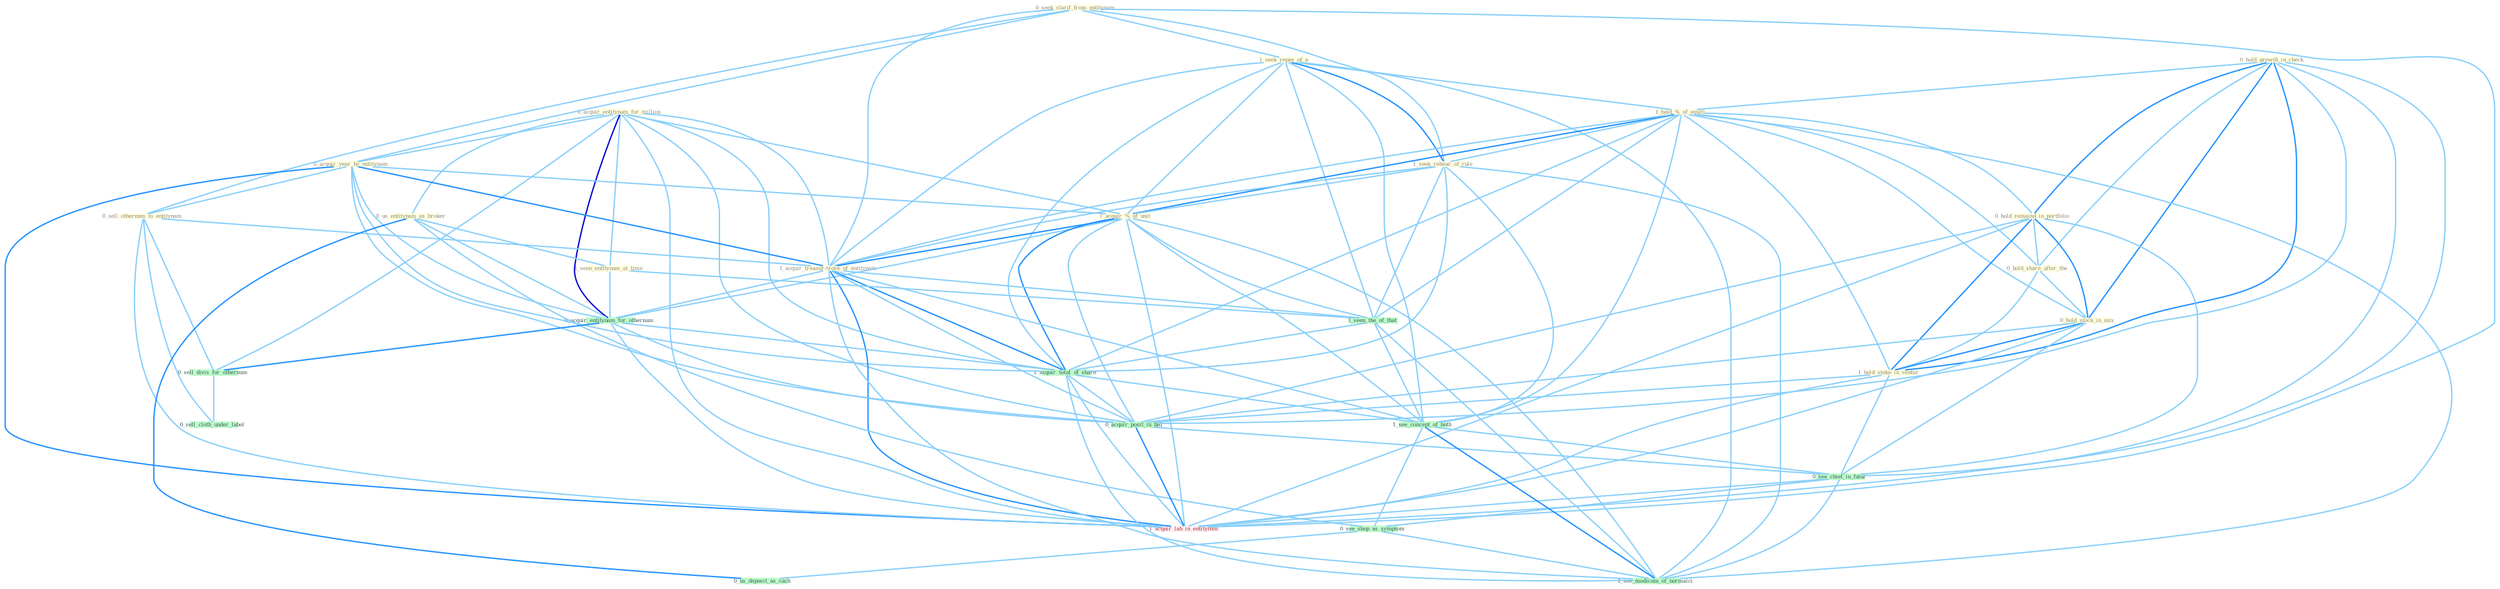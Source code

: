 Graph G{ 
    node
    [shape=polygon,style=filled,width=.5,height=.06,color="#BDFCC9",fixedsize=true,fontsize=4,
    fontcolor="#2f4f4f"];
    {node
    [color="#ffffe0", fontcolor="#8b7d6b"] "0_acquir_entitynam_for_million " "0_seek_clarif_from_entitynam " "0_acquir_year_by_entitynam " "0_hold_growth_in_check " "1_seek_repay_of_a " "1_hold_%_of_equiti " "1_seek_rehear_of_rule " "1_acquir_%_of_unit " "0_sell_othernum_to_entitynam " "0_hold_remaind_in_portfolio " "0_hold_share_after_the " "0_hold_stock_in_mix " "1_acquir_treasur-trove_of_entitynam " "0_us_entitynam_as_broker " "1_hold_stake_in_ventur " "1_seen_entitynam_at_time "}
{node [color="#fff0f5", fontcolor="#b22222"] "1_acquir_lab_in_entitynam "}
edge [color="#B0E2FF"];

	"0_acquir_entitynam_for_million " -- "0_acquir_year_by_entitynam " [w="1", color="#87cefa" ];
	"0_acquir_entitynam_for_million " -- "1_acquir_%_of_unit " [w="1", color="#87cefa" ];
	"0_acquir_entitynam_for_million " -- "1_acquir_treasur-trove_of_entitynam " [w="1", color="#87cefa" ];
	"0_acquir_entitynam_for_million " -- "0_us_entitynam_as_broker " [w="1", color="#87cefa" ];
	"0_acquir_entitynam_for_million " -- "1_seen_entitynam_at_time " [w="1", color="#87cefa" ];
	"0_acquir_entitynam_for_million " -- "0_acquir_entitynam_for_othernum " [w="3", color="#0000cd" , len=0.6];
	"0_acquir_entitynam_for_million " -- "0_sell_divis_for_othernum " [w="1", color="#87cefa" ];
	"0_acquir_entitynam_for_million " -- "1_acquir_total_of_share " [w="1", color="#87cefa" ];
	"0_acquir_entitynam_for_million " -- "0_acquir_posit_in_bid " [w="1", color="#87cefa" ];
	"0_acquir_entitynam_for_million " -- "1_acquir_lab_in_entitynam " [w="1", color="#87cefa" ];
	"0_seek_clarif_from_entitynam " -- "0_acquir_year_by_entitynam " [w="1", color="#87cefa" ];
	"0_seek_clarif_from_entitynam " -- "1_seek_repay_of_a " [w="1", color="#87cefa" ];
	"0_seek_clarif_from_entitynam " -- "1_seek_rehear_of_rule " [w="1", color="#87cefa" ];
	"0_seek_clarif_from_entitynam " -- "0_sell_othernum_to_entitynam " [w="1", color="#87cefa" ];
	"0_seek_clarif_from_entitynam " -- "1_acquir_treasur-trove_of_entitynam " [w="1", color="#87cefa" ];
	"0_seek_clarif_from_entitynam " -- "1_acquir_lab_in_entitynam " [w="1", color="#87cefa" ];
	"0_acquir_year_by_entitynam " -- "1_acquir_%_of_unit " [w="1", color="#87cefa" ];
	"0_acquir_year_by_entitynam " -- "0_sell_othernum_to_entitynam " [w="1", color="#87cefa" ];
	"0_acquir_year_by_entitynam " -- "1_acquir_treasur-trove_of_entitynam " [w="2", color="#1e90ff" , len=0.8];
	"0_acquir_year_by_entitynam " -- "0_acquir_entitynam_for_othernum " [w="1", color="#87cefa" ];
	"0_acquir_year_by_entitynam " -- "1_acquir_total_of_share " [w="1", color="#87cefa" ];
	"0_acquir_year_by_entitynam " -- "0_acquir_posit_in_bid " [w="1", color="#87cefa" ];
	"0_acquir_year_by_entitynam " -- "1_acquir_lab_in_entitynam " [w="2", color="#1e90ff" , len=0.8];
	"0_hold_growth_in_check " -- "1_hold_%_of_equiti " [w="1", color="#87cefa" ];
	"0_hold_growth_in_check " -- "0_hold_remaind_in_portfolio " [w="2", color="#1e90ff" , len=0.8];
	"0_hold_growth_in_check " -- "0_hold_share_after_the " [w="1", color="#87cefa" ];
	"0_hold_growth_in_check " -- "0_hold_stock_in_mix " [w="2", color="#1e90ff" , len=0.8];
	"0_hold_growth_in_check " -- "1_hold_stake_in_ventur " [w="2", color="#1e90ff" , len=0.8];
	"0_hold_growth_in_check " -- "0_acquir_posit_in_bid " [w="1", color="#87cefa" ];
	"0_hold_growth_in_check " -- "0_see_chief_in_futur " [w="1", color="#87cefa" ];
	"0_hold_growth_in_check " -- "1_acquir_lab_in_entitynam " [w="1", color="#87cefa" ];
	"1_seek_repay_of_a " -- "1_hold_%_of_equiti " [w="1", color="#87cefa" ];
	"1_seek_repay_of_a " -- "1_seek_rehear_of_rule " [w="2", color="#1e90ff" , len=0.8];
	"1_seek_repay_of_a " -- "1_acquir_%_of_unit " [w="1", color="#87cefa" ];
	"1_seek_repay_of_a " -- "1_acquir_treasur-trove_of_entitynam " [w="1", color="#87cefa" ];
	"1_seek_repay_of_a " -- "1_seen_the_of_that " [w="1", color="#87cefa" ];
	"1_seek_repay_of_a " -- "1_acquir_total_of_share " [w="1", color="#87cefa" ];
	"1_seek_repay_of_a " -- "1_see_concept_of_both " [w="1", color="#87cefa" ];
	"1_seek_repay_of_a " -- "1_see_modicum_of_normalci " [w="1", color="#87cefa" ];
	"1_hold_%_of_equiti " -- "1_seek_rehear_of_rule " [w="1", color="#87cefa" ];
	"1_hold_%_of_equiti " -- "1_acquir_%_of_unit " [w="2", color="#1e90ff" , len=0.8];
	"1_hold_%_of_equiti " -- "0_hold_remaind_in_portfolio " [w="1", color="#87cefa" ];
	"1_hold_%_of_equiti " -- "0_hold_share_after_the " [w="1", color="#87cefa" ];
	"1_hold_%_of_equiti " -- "0_hold_stock_in_mix " [w="1", color="#87cefa" ];
	"1_hold_%_of_equiti " -- "1_acquir_treasur-trove_of_entitynam " [w="1", color="#87cefa" ];
	"1_hold_%_of_equiti " -- "1_hold_stake_in_ventur " [w="1", color="#87cefa" ];
	"1_hold_%_of_equiti " -- "1_seen_the_of_that " [w="1", color="#87cefa" ];
	"1_hold_%_of_equiti " -- "1_acquir_total_of_share " [w="1", color="#87cefa" ];
	"1_hold_%_of_equiti " -- "1_see_concept_of_both " [w="1", color="#87cefa" ];
	"1_hold_%_of_equiti " -- "1_see_modicum_of_normalci " [w="1", color="#87cefa" ];
	"1_seek_rehear_of_rule " -- "1_acquir_%_of_unit " [w="1", color="#87cefa" ];
	"1_seek_rehear_of_rule " -- "1_acquir_treasur-trove_of_entitynam " [w="1", color="#87cefa" ];
	"1_seek_rehear_of_rule " -- "1_seen_the_of_that " [w="1", color="#87cefa" ];
	"1_seek_rehear_of_rule " -- "1_acquir_total_of_share " [w="1", color="#87cefa" ];
	"1_seek_rehear_of_rule " -- "1_see_concept_of_both " [w="1", color="#87cefa" ];
	"1_seek_rehear_of_rule " -- "1_see_modicum_of_normalci " [w="1", color="#87cefa" ];
	"1_acquir_%_of_unit " -- "1_acquir_treasur-trove_of_entitynam " [w="2", color="#1e90ff" , len=0.8];
	"1_acquir_%_of_unit " -- "0_acquir_entitynam_for_othernum " [w="1", color="#87cefa" ];
	"1_acquir_%_of_unit " -- "1_seen_the_of_that " [w="1", color="#87cefa" ];
	"1_acquir_%_of_unit " -- "1_acquir_total_of_share " [w="2", color="#1e90ff" , len=0.8];
	"1_acquir_%_of_unit " -- "0_acquir_posit_in_bid " [w="1", color="#87cefa" ];
	"1_acquir_%_of_unit " -- "1_see_concept_of_both " [w="1", color="#87cefa" ];
	"1_acquir_%_of_unit " -- "1_acquir_lab_in_entitynam " [w="1", color="#87cefa" ];
	"1_acquir_%_of_unit " -- "1_see_modicum_of_normalci " [w="1", color="#87cefa" ];
	"0_sell_othernum_to_entitynam " -- "1_acquir_treasur-trove_of_entitynam " [w="1", color="#87cefa" ];
	"0_sell_othernum_to_entitynam " -- "0_sell_divis_for_othernum " [w="1", color="#87cefa" ];
	"0_sell_othernum_to_entitynam " -- "0_sell_cloth_under_label " [w="1", color="#87cefa" ];
	"0_sell_othernum_to_entitynam " -- "1_acquir_lab_in_entitynam " [w="1", color="#87cefa" ];
	"0_hold_remaind_in_portfolio " -- "0_hold_share_after_the " [w="1", color="#87cefa" ];
	"0_hold_remaind_in_portfolio " -- "0_hold_stock_in_mix " [w="2", color="#1e90ff" , len=0.8];
	"0_hold_remaind_in_portfolio " -- "1_hold_stake_in_ventur " [w="2", color="#1e90ff" , len=0.8];
	"0_hold_remaind_in_portfolio " -- "0_acquir_posit_in_bid " [w="1", color="#87cefa" ];
	"0_hold_remaind_in_portfolio " -- "0_see_chief_in_futur " [w="1", color="#87cefa" ];
	"0_hold_remaind_in_portfolio " -- "1_acquir_lab_in_entitynam " [w="1", color="#87cefa" ];
	"0_hold_share_after_the " -- "0_hold_stock_in_mix " [w="1", color="#87cefa" ];
	"0_hold_share_after_the " -- "1_hold_stake_in_ventur " [w="1", color="#87cefa" ];
	"0_hold_stock_in_mix " -- "1_hold_stake_in_ventur " [w="2", color="#1e90ff" , len=0.8];
	"0_hold_stock_in_mix " -- "0_acquir_posit_in_bid " [w="1", color="#87cefa" ];
	"0_hold_stock_in_mix " -- "0_see_chief_in_futur " [w="1", color="#87cefa" ];
	"0_hold_stock_in_mix " -- "1_acquir_lab_in_entitynam " [w="1", color="#87cefa" ];
	"1_acquir_treasur-trove_of_entitynam " -- "0_acquir_entitynam_for_othernum " [w="1", color="#87cefa" ];
	"1_acquir_treasur-trove_of_entitynam " -- "1_seen_the_of_that " [w="1", color="#87cefa" ];
	"1_acquir_treasur-trove_of_entitynam " -- "1_acquir_total_of_share " [w="2", color="#1e90ff" , len=0.8];
	"1_acquir_treasur-trove_of_entitynam " -- "0_acquir_posit_in_bid " [w="1", color="#87cefa" ];
	"1_acquir_treasur-trove_of_entitynam " -- "1_see_concept_of_both " [w="1", color="#87cefa" ];
	"1_acquir_treasur-trove_of_entitynam " -- "1_acquir_lab_in_entitynam " [w="2", color="#1e90ff" , len=0.8];
	"1_acquir_treasur-trove_of_entitynam " -- "1_see_modicum_of_normalci " [w="1", color="#87cefa" ];
	"0_us_entitynam_as_broker " -- "1_seen_entitynam_at_time " [w="1", color="#87cefa" ];
	"0_us_entitynam_as_broker " -- "0_acquir_entitynam_for_othernum " [w="1", color="#87cefa" ];
	"0_us_entitynam_as_broker " -- "0_see_shop_as_symptom " [w="1", color="#87cefa" ];
	"0_us_entitynam_as_broker " -- "0_us_deposit_as_cach " [w="2", color="#1e90ff" , len=0.8];
	"1_hold_stake_in_ventur " -- "0_acquir_posit_in_bid " [w="1", color="#87cefa" ];
	"1_hold_stake_in_ventur " -- "0_see_chief_in_futur " [w="1", color="#87cefa" ];
	"1_hold_stake_in_ventur " -- "1_acquir_lab_in_entitynam " [w="1", color="#87cefa" ];
	"1_seen_entitynam_at_time " -- "0_acquir_entitynam_for_othernum " [w="1", color="#87cefa" ];
	"1_seen_entitynam_at_time " -- "1_seen_the_of_that " [w="1", color="#87cefa" ];
	"0_acquir_entitynam_for_othernum " -- "0_sell_divis_for_othernum " [w="2", color="#1e90ff" , len=0.8];
	"0_acquir_entitynam_for_othernum " -- "1_acquir_total_of_share " [w="1", color="#87cefa" ];
	"0_acquir_entitynam_for_othernum " -- "0_acquir_posit_in_bid " [w="1", color="#87cefa" ];
	"0_acquir_entitynam_for_othernum " -- "1_acquir_lab_in_entitynam " [w="1", color="#87cefa" ];
	"1_seen_the_of_that " -- "1_acquir_total_of_share " [w="1", color="#87cefa" ];
	"1_seen_the_of_that " -- "1_see_concept_of_both " [w="1", color="#87cefa" ];
	"1_seen_the_of_that " -- "1_see_modicum_of_normalci " [w="1", color="#87cefa" ];
	"0_sell_divis_for_othernum " -- "0_sell_cloth_under_label " [w="1", color="#87cefa" ];
	"1_acquir_total_of_share " -- "0_acquir_posit_in_bid " [w="1", color="#87cefa" ];
	"1_acquir_total_of_share " -- "1_see_concept_of_both " [w="1", color="#87cefa" ];
	"1_acquir_total_of_share " -- "1_acquir_lab_in_entitynam " [w="1", color="#87cefa" ];
	"1_acquir_total_of_share " -- "1_see_modicum_of_normalci " [w="1", color="#87cefa" ];
	"0_acquir_posit_in_bid " -- "0_see_chief_in_futur " [w="1", color="#87cefa" ];
	"0_acquir_posit_in_bid " -- "1_acquir_lab_in_entitynam " [w="2", color="#1e90ff" , len=0.8];
	"1_see_concept_of_both " -- "0_see_chief_in_futur " [w="1", color="#87cefa" ];
	"1_see_concept_of_both " -- "0_see_shop_as_symptom " [w="1", color="#87cefa" ];
	"1_see_concept_of_both " -- "1_see_modicum_of_normalci " [w="2", color="#1e90ff" , len=0.8];
	"0_see_chief_in_futur " -- "0_see_shop_as_symptom " [w="1", color="#87cefa" ];
	"0_see_chief_in_futur " -- "1_acquir_lab_in_entitynam " [w="1", color="#87cefa" ];
	"0_see_chief_in_futur " -- "1_see_modicum_of_normalci " [w="1", color="#87cefa" ];
	"0_see_shop_as_symptom " -- "0_us_deposit_as_cach " [w="1", color="#87cefa" ];
	"0_see_shop_as_symptom " -- "1_see_modicum_of_normalci " [w="1", color="#87cefa" ];
}